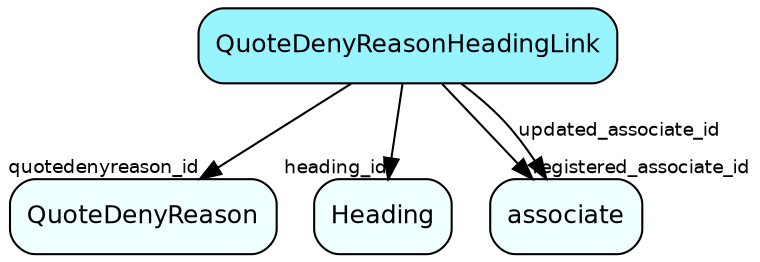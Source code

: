 digraph QuoteDenyReasonHeadingLink  {
node [shape = box style="rounded, filled" fontname = "Helvetica" fontsize = "12" ]
edge [fontname = "Helvetica" fontsize = "9"]

QuoteDenyReasonHeadingLink[fillcolor = "cadetblue1"]
QuoteDenyReason[fillcolor = "azure1"]
Heading[fillcolor = "azure1"]
associate[fillcolor = "azure1"]
QuoteDenyReasonHeadingLink -> QuoteDenyReason [headlabel = "quotedenyreason_id"]
QuoteDenyReasonHeadingLink -> Heading [headlabel = "heading_id"]
QuoteDenyReasonHeadingLink -> associate [headlabel = "registered_associate_id"]
QuoteDenyReasonHeadingLink -> associate [label = "updated_associate_id"]
}
